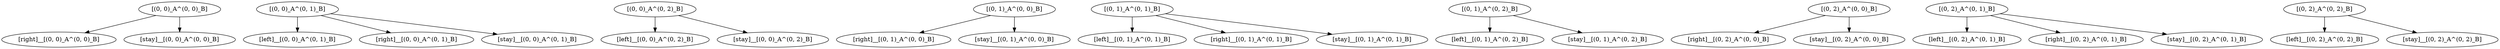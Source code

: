 strict digraph  {
"[(0, 0)_A^(0, 0)_B]";
"[right]__[(0, 0)_A^(0, 0)_B]";
"[stay]__[(0, 0)_A^(0, 0)_B]";
"[(0, 0)_A^(0, 1)_B]";
"[left]__[(0, 0)_A^(0, 1)_B]";
"[right]__[(0, 0)_A^(0, 1)_B]";
"[stay]__[(0, 0)_A^(0, 1)_B]";
"[(0, 0)_A^(0, 2)_B]";
"[left]__[(0, 0)_A^(0, 2)_B]";
"[stay]__[(0, 0)_A^(0, 2)_B]";
"[(0, 1)_A^(0, 0)_B]";
"[right]__[(0, 1)_A^(0, 0)_B]";
"[stay]__[(0, 1)_A^(0, 0)_B]";
"[(0, 1)_A^(0, 1)_B]";
"[left]__[(0, 1)_A^(0, 1)_B]";
"[right]__[(0, 1)_A^(0, 1)_B]";
"[stay]__[(0, 1)_A^(0, 1)_B]";
"[(0, 1)_A^(0, 2)_B]";
"[left]__[(0, 1)_A^(0, 2)_B]";
"[stay]__[(0, 1)_A^(0, 2)_B]";
"[(0, 2)_A^(0, 0)_B]";
"[right]__[(0, 2)_A^(0, 0)_B]";
"[stay]__[(0, 2)_A^(0, 0)_B]";
"[(0, 2)_A^(0, 1)_B]";
"[left]__[(0, 2)_A^(0, 1)_B]";
"[right]__[(0, 2)_A^(0, 1)_B]";
"[stay]__[(0, 2)_A^(0, 1)_B]";
"[(0, 2)_A^(0, 2)_B]";
"[left]__[(0, 2)_A^(0, 2)_B]";
"[stay]__[(0, 2)_A^(0, 2)_B]";
"[(0, 0)_A^(0, 0)_B]" -> "[right]__[(0, 0)_A^(0, 0)_B]"  [weight=0];
"[(0, 0)_A^(0, 0)_B]" -> "[stay]__[(0, 0)_A^(0, 0)_B]"  [weight=1];
"[(0, 0)_A^(0, 1)_B]" -> "[left]__[(0, 0)_A^(0, 1)_B]"  [weight=1];
"[(0, 0)_A^(0, 1)_B]" -> "[right]__[(0, 0)_A^(0, 1)_B]"  [weight=0];
"[(0, 0)_A^(0, 1)_B]" -> "[stay]__[(0, 0)_A^(0, 1)_B]"  [weight=0];
"[(0, 0)_A^(0, 2)_B]" -> "[left]__[(0, 0)_A^(0, 2)_B]"  [weight=1];
"[(0, 0)_A^(0, 2)_B]" -> "[stay]__[(0, 0)_A^(0, 2)_B]"  [weight=0];
"[(0, 1)_A^(0, 0)_B]" -> "[right]__[(0, 1)_A^(0, 0)_B]"  [weight=0];
"[(0, 1)_A^(0, 0)_B]" -> "[stay]__[(0, 1)_A^(0, 0)_B]"  [weight=1];
"[(0, 1)_A^(0, 1)_B]" -> "[left]__[(0, 1)_A^(0, 1)_B]"  [weight=1];
"[(0, 1)_A^(0, 1)_B]" -> "[right]__[(0, 1)_A^(0, 1)_B]"  [weight=0];
"[(0, 1)_A^(0, 1)_B]" -> "[stay]__[(0, 1)_A^(0, 1)_B]"  [weight=0];
"[(0, 1)_A^(0, 2)_B]" -> "[left]__[(0, 1)_A^(0, 2)_B]"  [weight=1];
"[(0, 1)_A^(0, 2)_B]" -> "[stay]__[(0, 1)_A^(0, 2)_B]"  [weight=0];
"[(0, 2)_A^(0, 0)_B]" -> "[right]__[(0, 2)_A^(0, 0)_B]"  [weight=0];
"[(0, 2)_A^(0, 0)_B]" -> "[stay]__[(0, 2)_A^(0, 0)_B]"  [weight=1];
"[(0, 2)_A^(0, 1)_B]" -> "[left]__[(0, 2)_A^(0, 1)_B]"  [weight=1];
"[(0, 2)_A^(0, 1)_B]" -> "[right]__[(0, 2)_A^(0, 1)_B]"  [weight=0];
"[(0, 2)_A^(0, 1)_B]" -> "[stay]__[(0, 2)_A^(0, 1)_B]"  [weight=0];
"[(0, 2)_A^(0, 2)_B]" -> "[left]__[(0, 2)_A^(0, 2)_B]"  [weight=1];
"[(0, 2)_A^(0, 2)_B]" -> "[stay]__[(0, 2)_A^(0, 2)_B]"  [weight=0];
}
